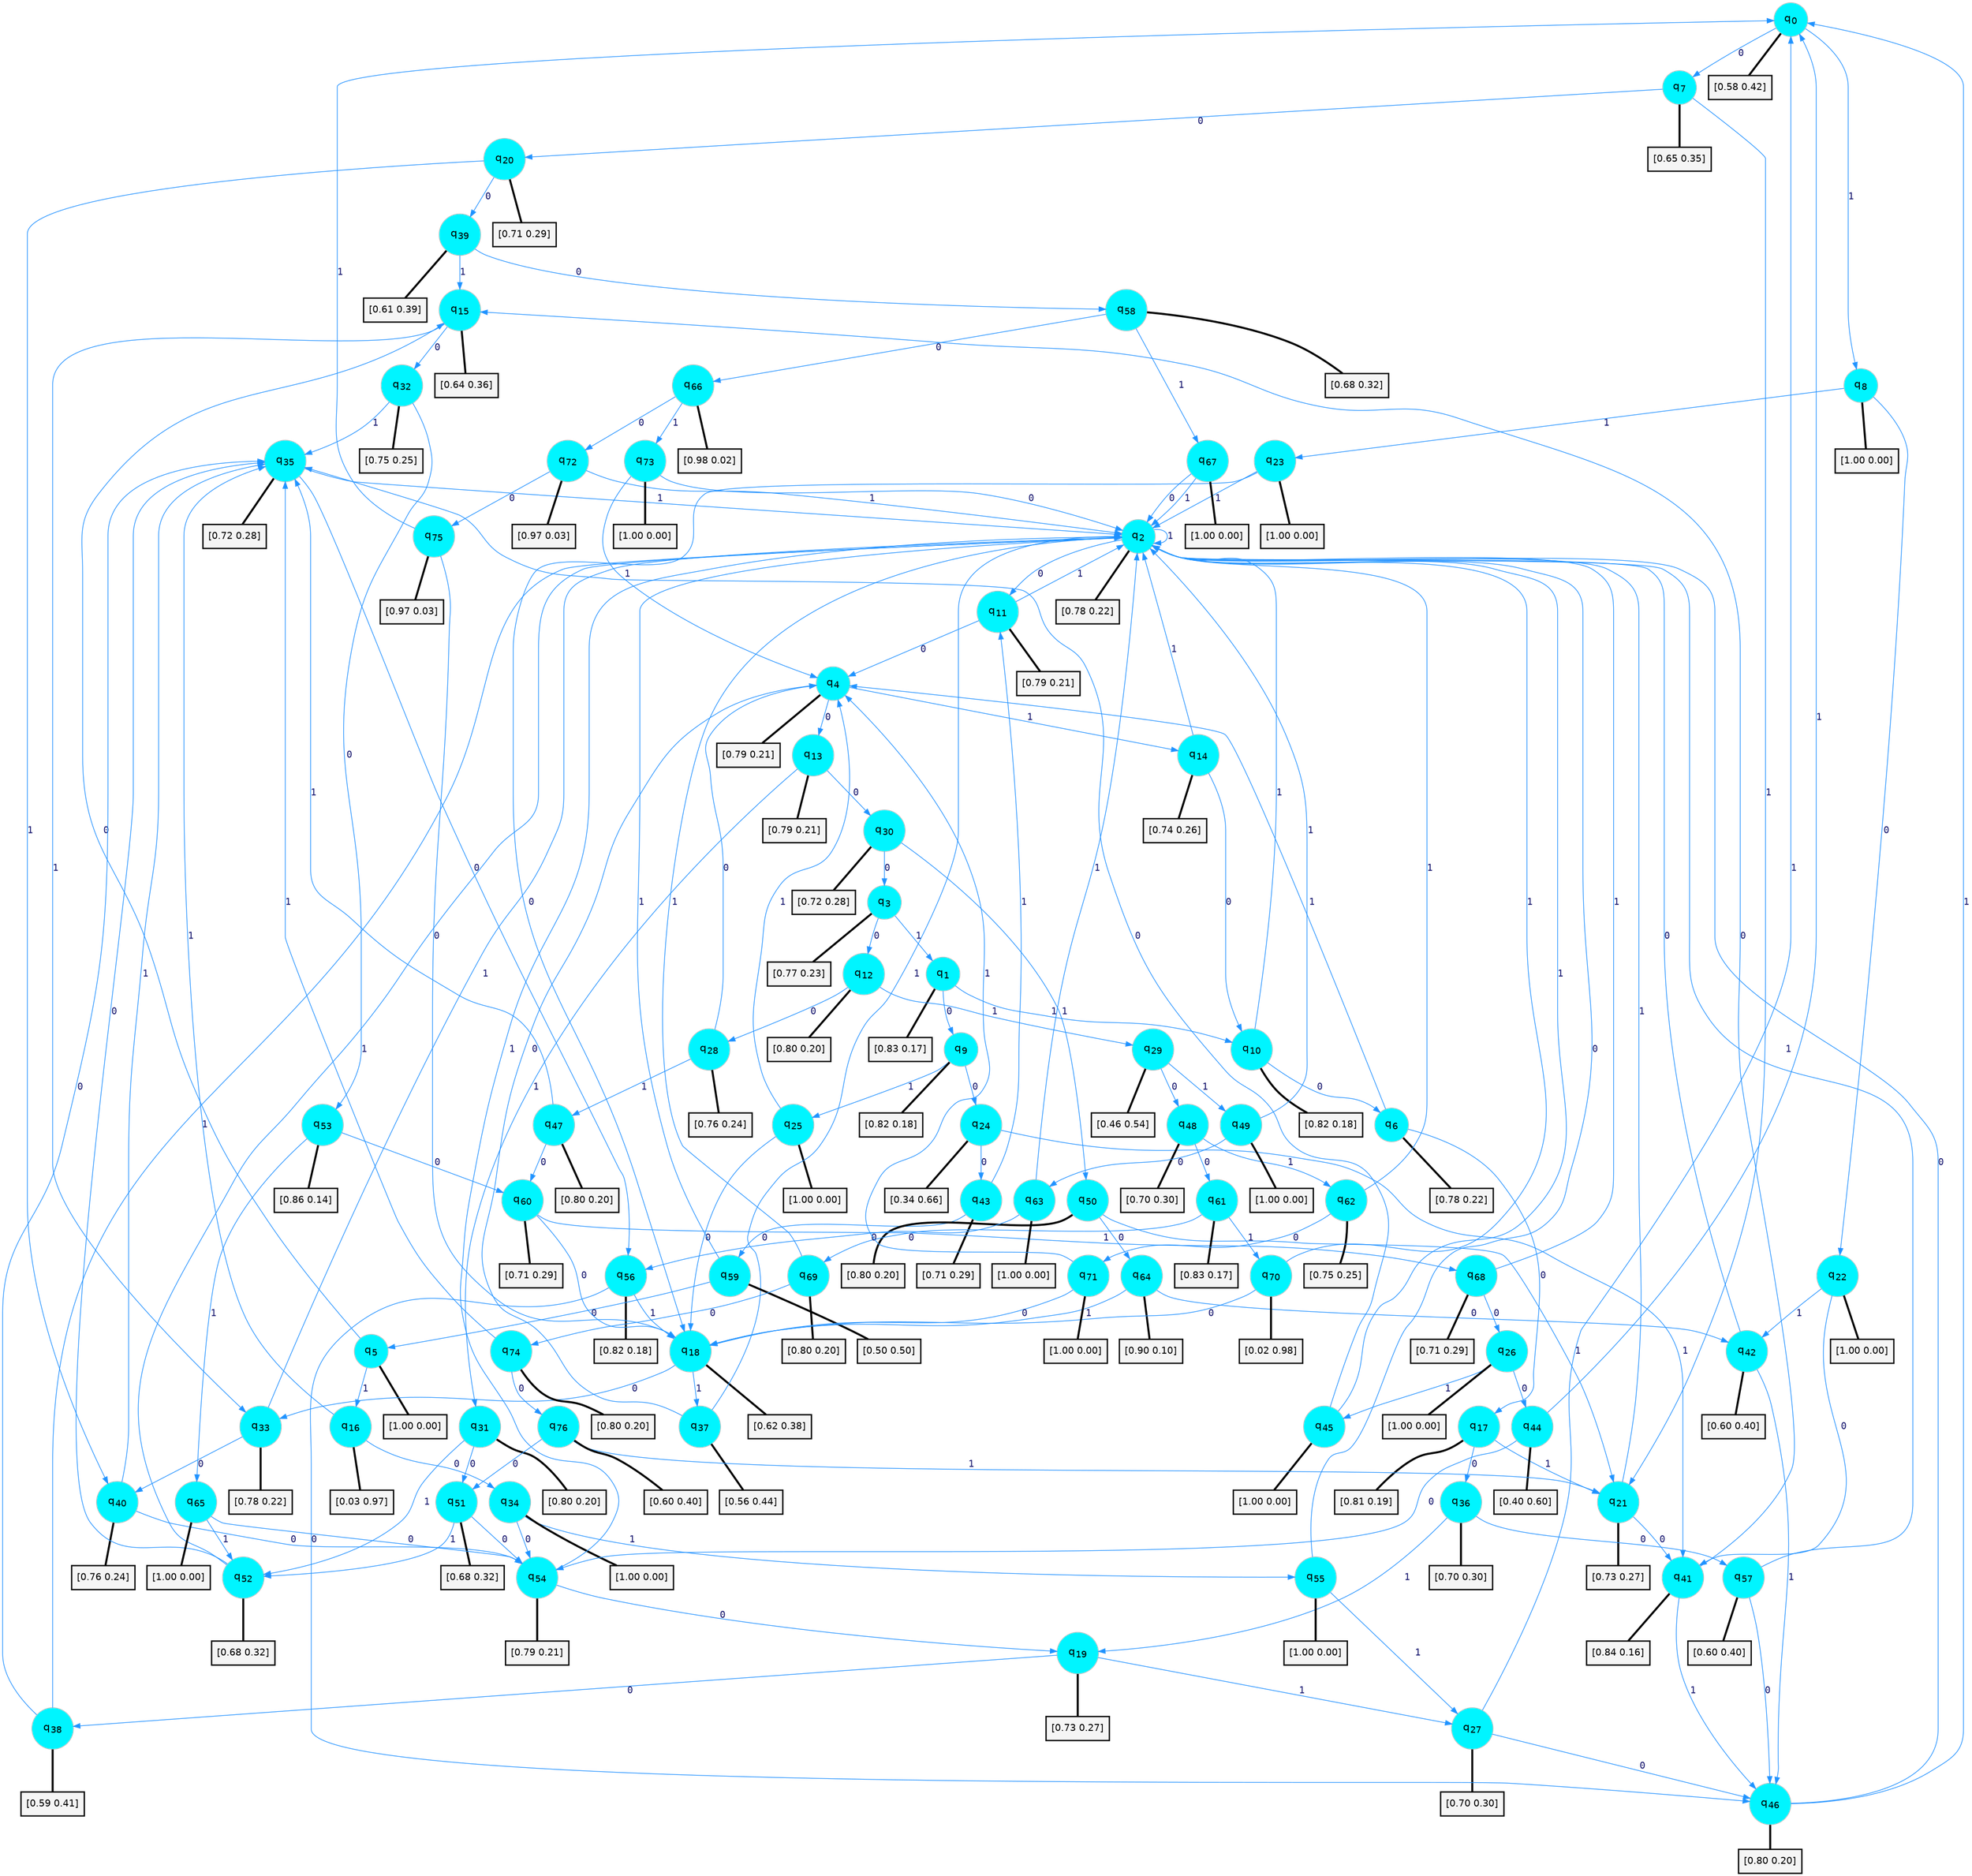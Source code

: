digraph G {
graph [
bgcolor=transparent, dpi=300, rankdir=TD, size="40,25"];
node [
color=gray, fillcolor=turquoise1, fontcolor=black, fontname=Helvetica, fontsize=16, fontweight=bold, shape=circle, style=filled];
edge [
arrowsize=1, color=dodgerblue1, fontcolor=midnightblue, fontname=courier, fontweight=bold, penwidth=1, style=solid, weight=20];
0[label=<q<SUB>0</SUB>>];
1[label=<q<SUB>1</SUB>>];
2[label=<q<SUB>2</SUB>>];
3[label=<q<SUB>3</SUB>>];
4[label=<q<SUB>4</SUB>>];
5[label=<q<SUB>5</SUB>>];
6[label=<q<SUB>6</SUB>>];
7[label=<q<SUB>7</SUB>>];
8[label=<q<SUB>8</SUB>>];
9[label=<q<SUB>9</SUB>>];
10[label=<q<SUB>10</SUB>>];
11[label=<q<SUB>11</SUB>>];
12[label=<q<SUB>12</SUB>>];
13[label=<q<SUB>13</SUB>>];
14[label=<q<SUB>14</SUB>>];
15[label=<q<SUB>15</SUB>>];
16[label=<q<SUB>16</SUB>>];
17[label=<q<SUB>17</SUB>>];
18[label=<q<SUB>18</SUB>>];
19[label=<q<SUB>19</SUB>>];
20[label=<q<SUB>20</SUB>>];
21[label=<q<SUB>21</SUB>>];
22[label=<q<SUB>22</SUB>>];
23[label=<q<SUB>23</SUB>>];
24[label=<q<SUB>24</SUB>>];
25[label=<q<SUB>25</SUB>>];
26[label=<q<SUB>26</SUB>>];
27[label=<q<SUB>27</SUB>>];
28[label=<q<SUB>28</SUB>>];
29[label=<q<SUB>29</SUB>>];
30[label=<q<SUB>30</SUB>>];
31[label=<q<SUB>31</SUB>>];
32[label=<q<SUB>32</SUB>>];
33[label=<q<SUB>33</SUB>>];
34[label=<q<SUB>34</SUB>>];
35[label=<q<SUB>35</SUB>>];
36[label=<q<SUB>36</SUB>>];
37[label=<q<SUB>37</SUB>>];
38[label=<q<SUB>38</SUB>>];
39[label=<q<SUB>39</SUB>>];
40[label=<q<SUB>40</SUB>>];
41[label=<q<SUB>41</SUB>>];
42[label=<q<SUB>42</SUB>>];
43[label=<q<SUB>43</SUB>>];
44[label=<q<SUB>44</SUB>>];
45[label=<q<SUB>45</SUB>>];
46[label=<q<SUB>46</SUB>>];
47[label=<q<SUB>47</SUB>>];
48[label=<q<SUB>48</SUB>>];
49[label=<q<SUB>49</SUB>>];
50[label=<q<SUB>50</SUB>>];
51[label=<q<SUB>51</SUB>>];
52[label=<q<SUB>52</SUB>>];
53[label=<q<SUB>53</SUB>>];
54[label=<q<SUB>54</SUB>>];
55[label=<q<SUB>55</SUB>>];
56[label=<q<SUB>56</SUB>>];
57[label=<q<SUB>57</SUB>>];
58[label=<q<SUB>58</SUB>>];
59[label=<q<SUB>59</SUB>>];
60[label=<q<SUB>60</SUB>>];
61[label=<q<SUB>61</SUB>>];
62[label=<q<SUB>62</SUB>>];
63[label=<q<SUB>63</SUB>>];
64[label=<q<SUB>64</SUB>>];
65[label=<q<SUB>65</SUB>>];
66[label=<q<SUB>66</SUB>>];
67[label=<q<SUB>67</SUB>>];
68[label=<q<SUB>68</SUB>>];
69[label=<q<SUB>69</SUB>>];
70[label=<q<SUB>70</SUB>>];
71[label=<q<SUB>71</SUB>>];
72[label=<q<SUB>72</SUB>>];
73[label=<q<SUB>73</SUB>>];
74[label=<q<SUB>74</SUB>>];
75[label=<q<SUB>75</SUB>>];
76[label=<q<SUB>76</SUB>>];
77[label="[0.58 0.42]", shape=box,fontcolor=black, fontname=Helvetica, fontsize=14, penwidth=2, fillcolor=whitesmoke,color=black];
78[label="[0.83 0.17]", shape=box,fontcolor=black, fontname=Helvetica, fontsize=14, penwidth=2, fillcolor=whitesmoke,color=black];
79[label="[0.78 0.22]", shape=box,fontcolor=black, fontname=Helvetica, fontsize=14, penwidth=2, fillcolor=whitesmoke,color=black];
80[label="[0.77 0.23]", shape=box,fontcolor=black, fontname=Helvetica, fontsize=14, penwidth=2, fillcolor=whitesmoke,color=black];
81[label="[0.79 0.21]", shape=box,fontcolor=black, fontname=Helvetica, fontsize=14, penwidth=2, fillcolor=whitesmoke,color=black];
82[label="[1.00 0.00]", shape=box,fontcolor=black, fontname=Helvetica, fontsize=14, penwidth=2, fillcolor=whitesmoke,color=black];
83[label="[0.78 0.22]", shape=box,fontcolor=black, fontname=Helvetica, fontsize=14, penwidth=2, fillcolor=whitesmoke,color=black];
84[label="[0.65 0.35]", shape=box,fontcolor=black, fontname=Helvetica, fontsize=14, penwidth=2, fillcolor=whitesmoke,color=black];
85[label="[1.00 0.00]", shape=box,fontcolor=black, fontname=Helvetica, fontsize=14, penwidth=2, fillcolor=whitesmoke,color=black];
86[label="[0.82 0.18]", shape=box,fontcolor=black, fontname=Helvetica, fontsize=14, penwidth=2, fillcolor=whitesmoke,color=black];
87[label="[0.82 0.18]", shape=box,fontcolor=black, fontname=Helvetica, fontsize=14, penwidth=2, fillcolor=whitesmoke,color=black];
88[label="[0.79 0.21]", shape=box,fontcolor=black, fontname=Helvetica, fontsize=14, penwidth=2, fillcolor=whitesmoke,color=black];
89[label="[0.80 0.20]", shape=box,fontcolor=black, fontname=Helvetica, fontsize=14, penwidth=2, fillcolor=whitesmoke,color=black];
90[label="[0.79 0.21]", shape=box,fontcolor=black, fontname=Helvetica, fontsize=14, penwidth=2, fillcolor=whitesmoke,color=black];
91[label="[0.74 0.26]", shape=box,fontcolor=black, fontname=Helvetica, fontsize=14, penwidth=2, fillcolor=whitesmoke,color=black];
92[label="[0.64 0.36]", shape=box,fontcolor=black, fontname=Helvetica, fontsize=14, penwidth=2, fillcolor=whitesmoke,color=black];
93[label="[0.03 0.97]", shape=box,fontcolor=black, fontname=Helvetica, fontsize=14, penwidth=2, fillcolor=whitesmoke,color=black];
94[label="[0.81 0.19]", shape=box,fontcolor=black, fontname=Helvetica, fontsize=14, penwidth=2, fillcolor=whitesmoke,color=black];
95[label="[0.62 0.38]", shape=box,fontcolor=black, fontname=Helvetica, fontsize=14, penwidth=2, fillcolor=whitesmoke,color=black];
96[label="[0.73 0.27]", shape=box,fontcolor=black, fontname=Helvetica, fontsize=14, penwidth=2, fillcolor=whitesmoke,color=black];
97[label="[0.71 0.29]", shape=box,fontcolor=black, fontname=Helvetica, fontsize=14, penwidth=2, fillcolor=whitesmoke,color=black];
98[label="[0.73 0.27]", shape=box,fontcolor=black, fontname=Helvetica, fontsize=14, penwidth=2, fillcolor=whitesmoke,color=black];
99[label="[1.00 0.00]", shape=box,fontcolor=black, fontname=Helvetica, fontsize=14, penwidth=2, fillcolor=whitesmoke,color=black];
100[label="[1.00 0.00]", shape=box,fontcolor=black, fontname=Helvetica, fontsize=14, penwidth=2, fillcolor=whitesmoke,color=black];
101[label="[0.34 0.66]", shape=box,fontcolor=black, fontname=Helvetica, fontsize=14, penwidth=2, fillcolor=whitesmoke,color=black];
102[label="[1.00 0.00]", shape=box,fontcolor=black, fontname=Helvetica, fontsize=14, penwidth=2, fillcolor=whitesmoke,color=black];
103[label="[1.00 0.00]", shape=box,fontcolor=black, fontname=Helvetica, fontsize=14, penwidth=2, fillcolor=whitesmoke,color=black];
104[label="[0.70 0.30]", shape=box,fontcolor=black, fontname=Helvetica, fontsize=14, penwidth=2, fillcolor=whitesmoke,color=black];
105[label="[0.76 0.24]", shape=box,fontcolor=black, fontname=Helvetica, fontsize=14, penwidth=2, fillcolor=whitesmoke,color=black];
106[label="[0.46 0.54]", shape=box,fontcolor=black, fontname=Helvetica, fontsize=14, penwidth=2, fillcolor=whitesmoke,color=black];
107[label="[0.72 0.28]", shape=box,fontcolor=black, fontname=Helvetica, fontsize=14, penwidth=2, fillcolor=whitesmoke,color=black];
108[label="[0.80 0.20]", shape=box,fontcolor=black, fontname=Helvetica, fontsize=14, penwidth=2, fillcolor=whitesmoke,color=black];
109[label="[0.75 0.25]", shape=box,fontcolor=black, fontname=Helvetica, fontsize=14, penwidth=2, fillcolor=whitesmoke,color=black];
110[label="[0.78 0.22]", shape=box,fontcolor=black, fontname=Helvetica, fontsize=14, penwidth=2, fillcolor=whitesmoke,color=black];
111[label="[1.00 0.00]", shape=box,fontcolor=black, fontname=Helvetica, fontsize=14, penwidth=2, fillcolor=whitesmoke,color=black];
112[label="[0.72 0.28]", shape=box,fontcolor=black, fontname=Helvetica, fontsize=14, penwidth=2, fillcolor=whitesmoke,color=black];
113[label="[0.70 0.30]", shape=box,fontcolor=black, fontname=Helvetica, fontsize=14, penwidth=2, fillcolor=whitesmoke,color=black];
114[label="[0.56 0.44]", shape=box,fontcolor=black, fontname=Helvetica, fontsize=14, penwidth=2, fillcolor=whitesmoke,color=black];
115[label="[0.59 0.41]", shape=box,fontcolor=black, fontname=Helvetica, fontsize=14, penwidth=2, fillcolor=whitesmoke,color=black];
116[label="[0.61 0.39]", shape=box,fontcolor=black, fontname=Helvetica, fontsize=14, penwidth=2, fillcolor=whitesmoke,color=black];
117[label="[0.76 0.24]", shape=box,fontcolor=black, fontname=Helvetica, fontsize=14, penwidth=2, fillcolor=whitesmoke,color=black];
118[label="[0.84 0.16]", shape=box,fontcolor=black, fontname=Helvetica, fontsize=14, penwidth=2, fillcolor=whitesmoke,color=black];
119[label="[0.60 0.40]", shape=box,fontcolor=black, fontname=Helvetica, fontsize=14, penwidth=2, fillcolor=whitesmoke,color=black];
120[label="[0.71 0.29]", shape=box,fontcolor=black, fontname=Helvetica, fontsize=14, penwidth=2, fillcolor=whitesmoke,color=black];
121[label="[0.40 0.60]", shape=box,fontcolor=black, fontname=Helvetica, fontsize=14, penwidth=2, fillcolor=whitesmoke,color=black];
122[label="[1.00 0.00]", shape=box,fontcolor=black, fontname=Helvetica, fontsize=14, penwidth=2, fillcolor=whitesmoke,color=black];
123[label="[0.80 0.20]", shape=box,fontcolor=black, fontname=Helvetica, fontsize=14, penwidth=2, fillcolor=whitesmoke,color=black];
124[label="[0.80 0.20]", shape=box,fontcolor=black, fontname=Helvetica, fontsize=14, penwidth=2, fillcolor=whitesmoke,color=black];
125[label="[0.70 0.30]", shape=box,fontcolor=black, fontname=Helvetica, fontsize=14, penwidth=2, fillcolor=whitesmoke,color=black];
126[label="[1.00 0.00]", shape=box,fontcolor=black, fontname=Helvetica, fontsize=14, penwidth=2, fillcolor=whitesmoke,color=black];
127[label="[0.80 0.20]", shape=box,fontcolor=black, fontname=Helvetica, fontsize=14, penwidth=2, fillcolor=whitesmoke,color=black];
128[label="[0.68 0.32]", shape=box,fontcolor=black, fontname=Helvetica, fontsize=14, penwidth=2, fillcolor=whitesmoke,color=black];
129[label="[0.68 0.32]", shape=box,fontcolor=black, fontname=Helvetica, fontsize=14, penwidth=2, fillcolor=whitesmoke,color=black];
130[label="[0.86 0.14]", shape=box,fontcolor=black, fontname=Helvetica, fontsize=14, penwidth=2, fillcolor=whitesmoke,color=black];
131[label="[0.79 0.21]", shape=box,fontcolor=black, fontname=Helvetica, fontsize=14, penwidth=2, fillcolor=whitesmoke,color=black];
132[label="[1.00 0.00]", shape=box,fontcolor=black, fontname=Helvetica, fontsize=14, penwidth=2, fillcolor=whitesmoke,color=black];
133[label="[0.82 0.18]", shape=box,fontcolor=black, fontname=Helvetica, fontsize=14, penwidth=2, fillcolor=whitesmoke,color=black];
134[label="[0.60 0.40]", shape=box,fontcolor=black, fontname=Helvetica, fontsize=14, penwidth=2, fillcolor=whitesmoke,color=black];
135[label="[0.68 0.32]", shape=box,fontcolor=black, fontname=Helvetica, fontsize=14, penwidth=2, fillcolor=whitesmoke,color=black];
136[label="[0.50 0.50]", shape=box,fontcolor=black, fontname=Helvetica, fontsize=14, penwidth=2, fillcolor=whitesmoke,color=black];
137[label="[0.71 0.29]", shape=box,fontcolor=black, fontname=Helvetica, fontsize=14, penwidth=2, fillcolor=whitesmoke,color=black];
138[label="[0.83 0.17]", shape=box,fontcolor=black, fontname=Helvetica, fontsize=14, penwidth=2, fillcolor=whitesmoke,color=black];
139[label="[0.75 0.25]", shape=box,fontcolor=black, fontname=Helvetica, fontsize=14, penwidth=2, fillcolor=whitesmoke,color=black];
140[label="[1.00 0.00]", shape=box,fontcolor=black, fontname=Helvetica, fontsize=14, penwidth=2, fillcolor=whitesmoke,color=black];
141[label="[0.90 0.10]", shape=box,fontcolor=black, fontname=Helvetica, fontsize=14, penwidth=2, fillcolor=whitesmoke,color=black];
142[label="[1.00 0.00]", shape=box,fontcolor=black, fontname=Helvetica, fontsize=14, penwidth=2, fillcolor=whitesmoke,color=black];
143[label="[0.98 0.02]", shape=box,fontcolor=black, fontname=Helvetica, fontsize=14, penwidth=2, fillcolor=whitesmoke,color=black];
144[label="[1.00 0.00]", shape=box,fontcolor=black, fontname=Helvetica, fontsize=14, penwidth=2, fillcolor=whitesmoke,color=black];
145[label="[0.71 0.29]", shape=box,fontcolor=black, fontname=Helvetica, fontsize=14, penwidth=2, fillcolor=whitesmoke,color=black];
146[label="[0.80 0.20]", shape=box,fontcolor=black, fontname=Helvetica, fontsize=14, penwidth=2, fillcolor=whitesmoke,color=black];
147[label="[0.02 0.98]", shape=box,fontcolor=black, fontname=Helvetica, fontsize=14, penwidth=2, fillcolor=whitesmoke,color=black];
148[label="[1.00 0.00]", shape=box,fontcolor=black, fontname=Helvetica, fontsize=14, penwidth=2, fillcolor=whitesmoke,color=black];
149[label="[0.97 0.03]", shape=box,fontcolor=black, fontname=Helvetica, fontsize=14, penwidth=2, fillcolor=whitesmoke,color=black];
150[label="[1.00 0.00]", shape=box,fontcolor=black, fontname=Helvetica, fontsize=14, penwidth=2, fillcolor=whitesmoke,color=black];
151[label="[0.80 0.20]", shape=box,fontcolor=black, fontname=Helvetica, fontsize=14, penwidth=2, fillcolor=whitesmoke,color=black];
152[label="[0.97 0.03]", shape=box,fontcolor=black, fontname=Helvetica, fontsize=14, penwidth=2, fillcolor=whitesmoke,color=black];
153[label="[0.60 0.40]", shape=box,fontcolor=black, fontname=Helvetica, fontsize=14, penwidth=2, fillcolor=whitesmoke,color=black];
0->7 [label=0];
0->8 [label=1];
0->77 [arrowhead=none, penwidth=3,color=black];
1->9 [label=0];
1->10 [label=1];
1->78 [arrowhead=none, penwidth=3,color=black];
2->11 [label=0];
2->2 [label=1];
2->79 [arrowhead=none, penwidth=3,color=black];
3->12 [label=0];
3->1 [label=1];
3->80 [arrowhead=none, penwidth=3,color=black];
4->13 [label=0];
4->14 [label=1];
4->81 [arrowhead=none, penwidth=3,color=black];
5->15 [label=0];
5->16 [label=1];
5->82 [arrowhead=none, penwidth=3,color=black];
6->17 [label=0];
6->4 [label=1];
6->83 [arrowhead=none, penwidth=3,color=black];
7->20 [label=0];
7->21 [label=1];
7->84 [arrowhead=none, penwidth=3,color=black];
8->22 [label=0];
8->23 [label=1];
8->85 [arrowhead=none, penwidth=3,color=black];
9->24 [label=0];
9->25 [label=1];
9->86 [arrowhead=none, penwidth=3,color=black];
10->6 [label=0];
10->2 [label=1];
10->87 [arrowhead=none, penwidth=3,color=black];
11->4 [label=0];
11->2 [label=1];
11->88 [arrowhead=none, penwidth=3,color=black];
12->28 [label=0];
12->29 [label=1];
12->89 [arrowhead=none, penwidth=3,color=black];
13->30 [label=0];
13->31 [label=1];
13->90 [arrowhead=none, penwidth=3,color=black];
14->10 [label=0];
14->2 [label=1];
14->91 [arrowhead=none, penwidth=3,color=black];
15->32 [label=0];
15->33 [label=1];
15->92 [arrowhead=none, penwidth=3,color=black];
16->34 [label=0];
16->35 [label=1];
16->93 [arrowhead=none, penwidth=3,color=black];
17->36 [label=0];
17->21 [label=1];
17->94 [arrowhead=none, penwidth=3,color=black];
18->33 [label=0];
18->37 [label=1];
18->95 [arrowhead=none, penwidth=3,color=black];
19->38 [label=0];
19->27 [label=1];
19->96 [arrowhead=none, penwidth=3,color=black];
20->39 [label=0];
20->40 [label=1];
20->97 [arrowhead=none, penwidth=3,color=black];
21->41 [label=0];
21->2 [label=1];
21->98 [arrowhead=none, penwidth=3,color=black];
22->41 [label=0];
22->42 [label=1];
22->99 [arrowhead=none, penwidth=3,color=black];
23->18 [label=0];
23->2 [label=1];
23->100 [arrowhead=none, penwidth=3,color=black];
24->43 [label=0];
24->41 [label=1];
24->101 [arrowhead=none, penwidth=3,color=black];
25->18 [label=0];
25->4 [label=1];
25->102 [arrowhead=none, penwidth=3,color=black];
26->44 [label=0];
26->45 [label=1];
26->103 [arrowhead=none, penwidth=3,color=black];
27->46 [label=0];
27->0 [label=1];
27->104 [arrowhead=none, penwidth=3,color=black];
28->4 [label=0];
28->47 [label=1];
28->105 [arrowhead=none, penwidth=3,color=black];
29->48 [label=0];
29->49 [label=1];
29->106 [arrowhead=none, penwidth=3,color=black];
30->3 [label=0];
30->50 [label=1];
30->107 [arrowhead=none, penwidth=3,color=black];
31->51 [label=0];
31->52 [label=1];
31->108 [arrowhead=none, penwidth=3,color=black];
32->53 [label=0];
32->35 [label=1];
32->109 [arrowhead=none, penwidth=3,color=black];
33->40 [label=0];
33->2 [label=1];
33->110 [arrowhead=none, penwidth=3,color=black];
34->54 [label=0];
34->55 [label=1];
34->111 [arrowhead=none, penwidth=3,color=black];
35->56 [label=0];
35->2 [label=1];
35->112 [arrowhead=none, penwidth=3,color=black];
36->57 [label=0];
36->19 [label=1];
36->113 [arrowhead=none, penwidth=3,color=black];
37->4 [label=0];
37->2 [label=1];
37->114 [arrowhead=none, penwidth=3,color=black];
38->35 [label=0];
38->2 [label=1];
38->115 [arrowhead=none, penwidth=3,color=black];
39->58 [label=0];
39->15 [label=1];
39->116 [arrowhead=none, penwidth=3,color=black];
40->54 [label=0];
40->35 [label=1];
40->117 [arrowhead=none, penwidth=3,color=black];
41->15 [label=0];
41->46 [label=1];
41->118 [arrowhead=none, penwidth=3,color=black];
42->2 [label=0];
42->46 [label=1];
42->119 [arrowhead=none, penwidth=3,color=black];
43->59 [label=0];
43->11 [label=1];
43->120 [arrowhead=none, penwidth=3,color=black];
44->54 [label=0];
44->0 [label=1];
44->121 [arrowhead=none, penwidth=3,color=black];
45->35 [label=0];
45->2 [label=1];
45->122 [arrowhead=none, penwidth=3,color=black];
46->2 [label=0];
46->0 [label=1];
46->123 [arrowhead=none, penwidth=3,color=black];
47->60 [label=0];
47->35 [label=1];
47->124 [arrowhead=none, penwidth=3,color=black];
48->61 [label=0];
48->62 [label=1];
48->125 [arrowhead=none, penwidth=3,color=black];
49->63 [label=0];
49->2 [label=1];
49->126 [arrowhead=none, penwidth=3,color=black];
50->64 [label=0];
50->21 [label=1];
50->127 [arrowhead=none, penwidth=3,color=black];
51->54 [label=0];
51->52 [label=1];
51->128 [arrowhead=none, penwidth=3,color=black];
52->35 [label=0];
52->2 [label=1];
52->129 [arrowhead=none, penwidth=3,color=black];
53->60 [label=0];
53->65 [label=1];
53->130 [arrowhead=none, penwidth=3,color=black];
54->19 [label=0];
54->2 [label=1];
54->131 [arrowhead=none, penwidth=3,color=black];
55->2 [label=0];
55->27 [label=1];
55->132 [arrowhead=none, penwidth=3,color=black];
56->46 [label=0];
56->18 [label=1];
56->133 [arrowhead=none, penwidth=3,color=black];
57->46 [label=0];
57->2 [label=1];
57->134 [arrowhead=none, penwidth=3,color=black];
58->66 [label=0];
58->67 [label=1];
58->135 [arrowhead=none, penwidth=3,color=black];
59->5 [label=0];
59->2 [label=1];
59->136 [arrowhead=none, penwidth=3,color=black];
60->18 [label=0];
60->68 [label=1];
60->137 [arrowhead=none, penwidth=3,color=black];
61->69 [label=0];
61->70 [label=1];
61->138 [arrowhead=none, penwidth=3,color=black];
62->71 [label=0];
62->2 [label=1];
62->139 [arrowhead=none, penwidth=3,color=black];
63->56 [label=0];
63->2 [label=1];
63->140 [arrowhead=none, penwidth=3,color=black];
64->42 [label=0];
64->18 [label=1];
64->141 [arrowhead=none, penwidth=3,color=black];
65->54 [label=0];
65->52 [label=1];
65->142 [arrowhead=none, penwidth=3,color=black];
66->72 [label=0];
66->73 [label=1];
66->143 [arrowhead=none, penwidth=3,color=black];
67->2 [label=0];
67->2 [label=1];
67->144 [arrowhead=none, penwidth=3,color=black];
68->26 [label=0];
68->2 [label=1];
68->145 [arrowhead=none, penwidth=3,color=black];
69->74 [label=0];
69->2 [label=1];
69->146 [arrowhead=none, penwidth=3,color=black];
70->18 [label=0];
70->2 [label=1];
70->147 [arrowhead=none, penwidth=3,color=black];
71->18 [label=0];
71->4 [label=1];
71->148 [arrowhead=none, penwidth=3,color=black];
72->75 [label=0];
72->2 [label=1];
72->149 [arrowhead=none, penwidth=3,color=black];
73->2 [label=0];
73->4 [label=1];
73->150 [arrowhead=none, penwidth=3,color=black];
74->76 [label=0];
74->35 [label=1];
74->151 [arrowhead=none, penwidth=3,color=black];
75->18 [label=0];
75->0 [label=1];
75->152 [arrowhead=none, penwidth=3,color=black];
76->51 [label=0];
76->21 [label=1];
76->153 [arrowhead=none, penwidth=3,color=black];
}
